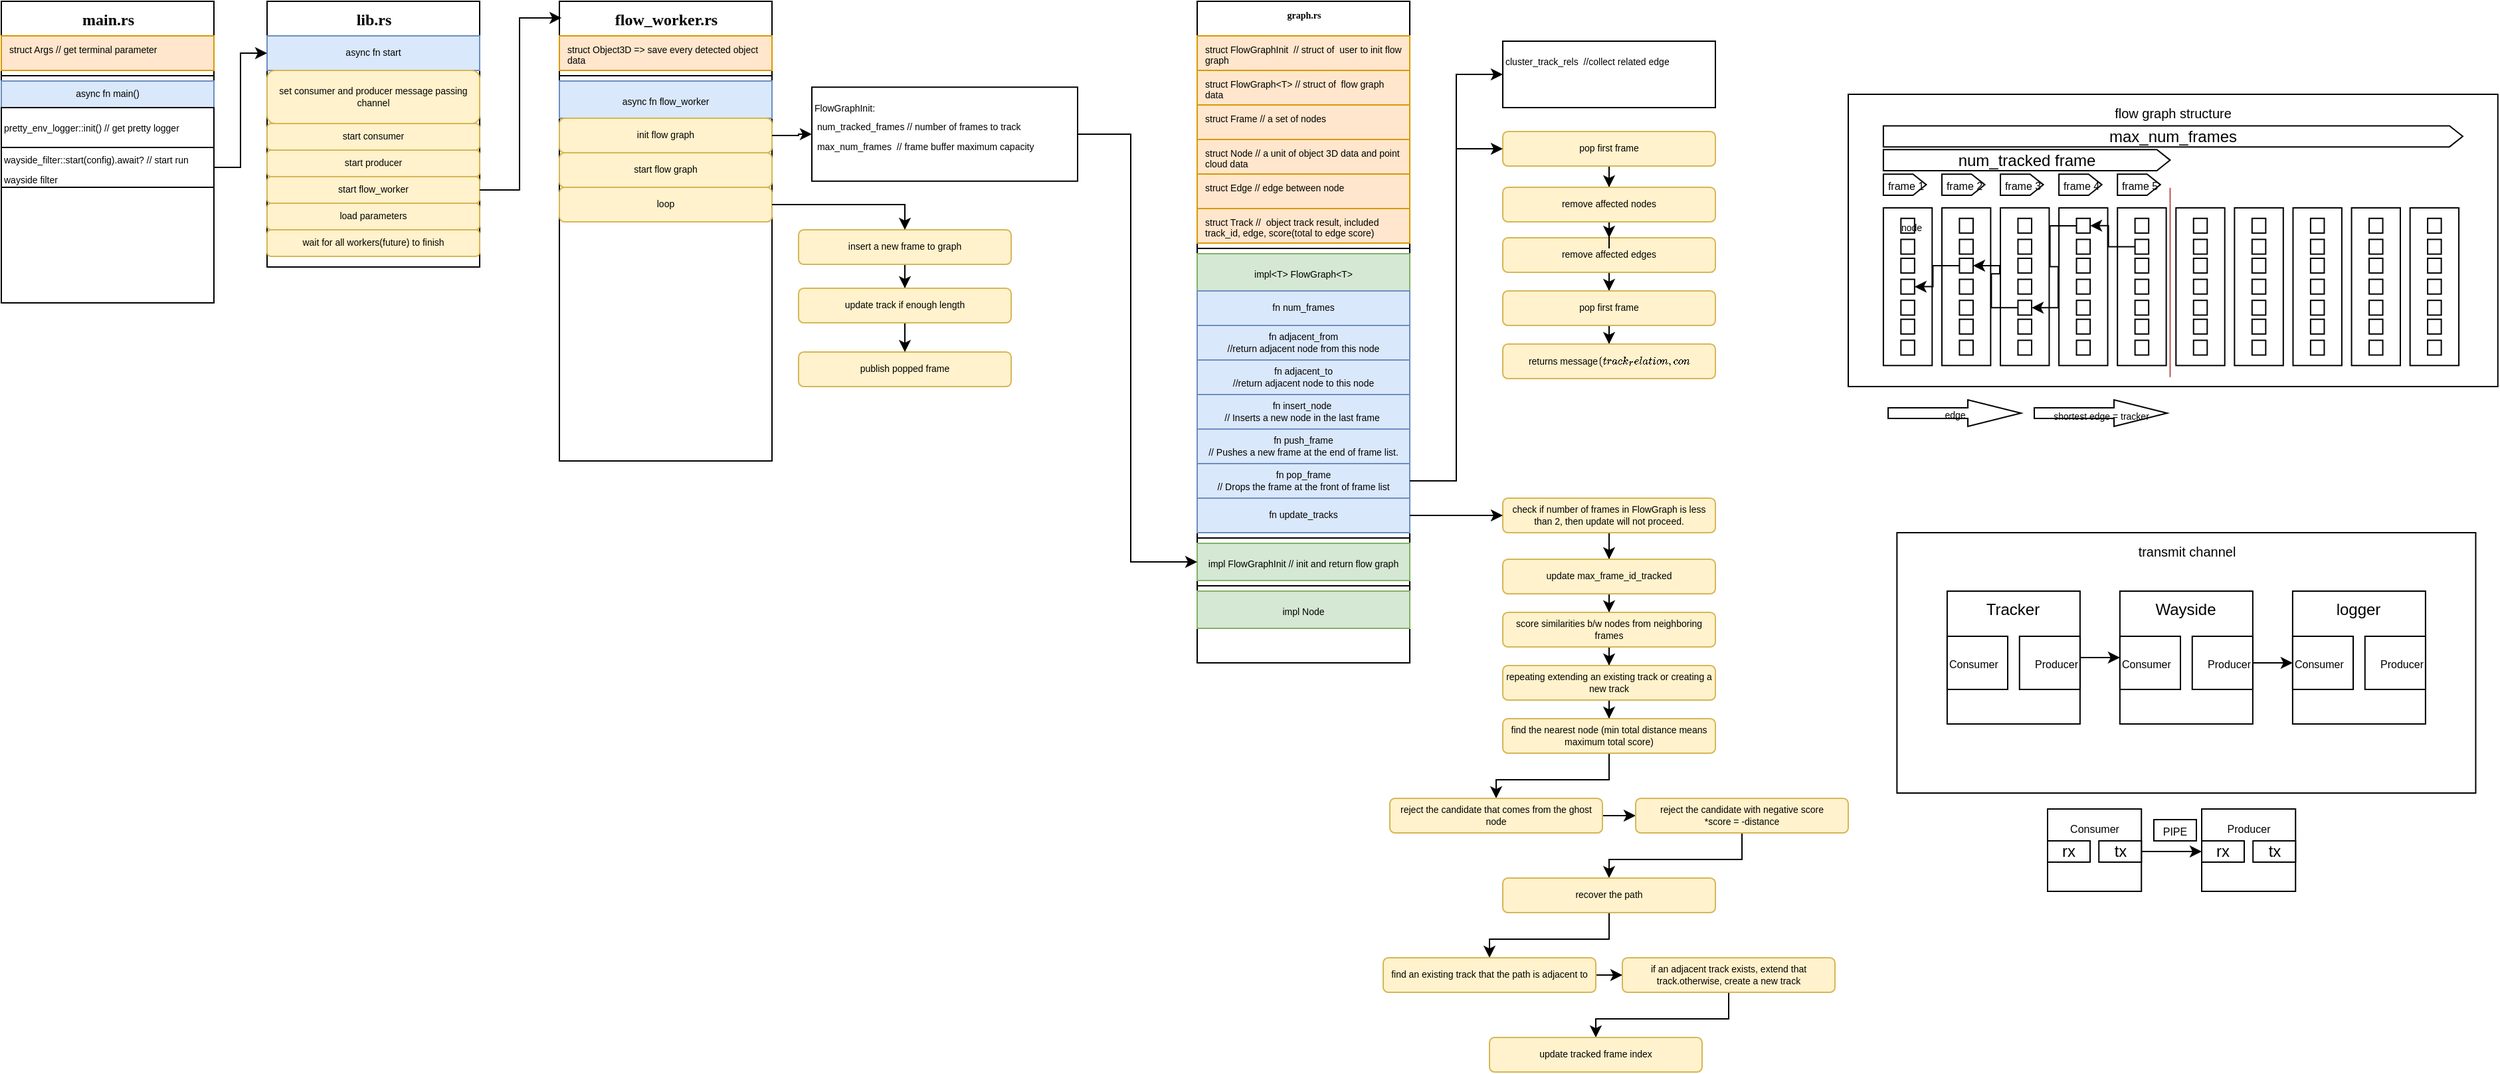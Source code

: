 <mxfile version="15.0.3" type="github">
  <diagram name="Page-1" id="9f46799a-70d6-7492-0946-bef42562c5a5">
    <mxGraphModel dx="1067" dy="559" grid="1" gridSize="10" guides="1" tooltips="1" connect="1" arrows="1" fold="1" page="1" pageScale="1" pageWidth="1100" pageHeight="850" background="none" math="0" shadow="0">
      <root>
        <mxCell id="0" />
        <mxCell id="1" parent="0" />
        <mxCell id="78961159f06e98e8-17" value="&lt;font style=&quot;font-size: 12px&quot;&gt;main.rs&lt;/font&gt;" style="swimlane;html=1;fontStyle=1;align=center;verticalAlign=top;childLayout=stackLayout;horizontal=1;startSize=26;horizontalStack=0;resizeParent=1;resizeLast=0;collapsible=1;marginBottom=0;swimlaneFillColor=#ffffff;rounded=0;shadow=0;comic=0;labelBackgroundColor=none;strokeWidth=1;fillColor=none;fontFamily=Verdana;fontSize=7;" parent="1" vertex="1">
          <mxGeometry x="30" y="30" width="160" height="227" as="geometry" />
        </mxCell>
        <mxCell id="78961159f06e98e8-21" value="struct Args // get terminal parameter&amp;nbsp;" style="text;html=1;strokeColor=#d79b00;fillColor=#ffe6cc;align=left;verticalAlign=top;spacingLeft=4;spacingRight=4;whiteSpace=wrap;overflow=hidden;rotatable=0;points=[[0,0.5],[1,0.5]];portConstraint=eastwest;fontSize=7;" parent="78961159f06e98e8-17" vertex="1">
          <mxGeometry y="26" width="160" height="26" as="geometry" />
        </mxCell>
        <mxCell id="3UPYBKitPrsgGl5lzxsW-34" value="" style="line;html=1;strokeWidth=1;fillColor=none;align=left;verticalAlign=middle;spacingTop=-1;spacingLeft=3;spacingRight=3;rotatable=0;labelPosition=right;points=[];portConstraint=eastwest;fontSize=7;" parent="78961159f06e98e8-17" vertex="1">
          <mxGeometry y="52" width="160" height="8" as="geometry" />
        </mxCell>
        <mxCell id="3UPYBKitPrsgGl5lzxsW-35" value="async fn main()" style="text;html=1;strokeColor=#6c8ebf;fillColor=#dae8fc;align=center;verticalAlign=middle;spacingLeft=4;spacingRight=4;whiteSpace=wrap;overflow=hidden;rotatable=0;points=[[0,0.5],[1,0.5]];portConstraint=eastwest;fontSize=7;" parent="78961159f06e98e8-17" vertex="1">
          <mxGeometry y="60" width="160" height="20" as="geometry" />
        </mxCell>
        <mxCell id="29-Z4qrgR_D6u8nwP7Dn-55" value="&lt;font style=&quot;font-size: 7px&quot;&gt;pretty_env_logger::init() // get pretty logge&lt;/font&gt;&lt;span style=&quot;font-size: 7px&quot;&gt;r&lt;/span&gt;&lt;span style=&quot;font-family: &amp;#34;helvetica&amp;#34; ; font-size: 7px&quot;&gt;&lt;br&gt;&lt;/span&gt;" style="rounded=0;whiteSpace=wrap;html=1;align=left;verticalAlign=top;" parent="78961159f06e98e8-17" vertex="1">
          <mxGeometry y="80" width="160" height="30" as="geometry" />
        </mxCell>
        <mxCell id="29-Z4qrgR_D6u8nwP7Dn-56" value="&lt;span style=&quot;font-size: 7px&quot;&gt;wayside_filter::start(config).await?&amp;nbsp;// start run wayside filter&lt;/span&gt;&lt;span style=&quot;font-family: &amp;#34;helvetica&amp;#34; ; font-size: 7px&quot;&gt;&lt;br&gt;&lt;/span&gt;" style="rounded=0;whiteSpace=wrap;html=1;align=left;verticalAlign=middle;" parent="78961159f06e98e8-17" vertex="1">
          <mxGeometry y="110" width="160" height="30" as="geometry" />
        </mxCell>
        <mxCell id="3UPYBKitPrsgGl5lzxsW-1" value="&lt;font style=&quot;font-size: 12px&quot;&gt;lib.rs&lt;/font&gt;" style="swimlane;html=1;fontStyle=1;align=center;verticalAlign=top;childLayout=stackLayout;horizontal=1;startSize=26;horizontalStack=0;resizeParent=1;resizeLast=0;collapsible=1;marginBottom=0;swimlaneFillColor=#ffffff;rounded=0;shadow=0;comic=0;labelBackgroundColor=none;strokeWidth=1;fillColor=none;fontFamily=Verdana;fontSize=7;" parent="1" vertex="1">
          <mxGeometry x="230" y="30" width="160" height="200" as="geometry">
            <mxRectangle x="280" y="40" width="60" height="26" as="alternateBounds" />
          </mxGeometry>
        </mxCell>
        <mxCell id="3UPYBKitPrsgGl5lzxsW-37" value="async fn start" style="text;html=1;strokeColor=#6c8ebf;fillColor=#dae8fc;align=center;verticalAlign=middle;spacingLeft=4;spacingRight=4;whiteSpace=wrap;overflow=hidden;rotatable=0;points=[[0,0.5],[1,0.5]];portConstraint=eastwest;fontSize=7;" parent="3UPYBKitPrsgGl5lzxsW-1" vertex="1">
          <mxGeometry y="26" width="160" height="26" as="geometry" />
        </mxCell>
        <mxCell id="3UPYBKitPrsgGl5lzxsW-42" value="set consumer and producer message passing channel" style="rounded=1;whiteSpace=wrap;html=1;shadow=0;fontSize=7;align=center;verticalAlign=middle;fillColor=#fff2cc;strokeColor=#d6b656;" parent="3UPYBKitPrsgGl5lzxsW-1" vertex="1">
          <mxGeometry y="52" width="160" height="40" as="geometry" />
        </mxCell>
        <mxCell id="3UPYBKitPrsgGl5lzxsW-44" value="start consumer" style="rounded=1;whiteSpace=wrap;html=1;shadow=0;fontSize=7;align=center;verticalAlign=middle;fillColor=#fff2cc;strokeColor=#d6b656;" parent="3UPYBKitPrsgGl5lzxsW-1" vertex="1">
          <mxGeometry y="92" width="160" height="20" as="geometry" />
        </mxCell>
        <mxCell id="3UPYBKitPrsgGl5lzxsW-45" value="start producer" style="rounded=1;whiteSpace=wrap;html=1;shadow=0;fontSize=7;align=center;verticalAlign=middle;fillColor=#fff2cc;strokeColor=#d6b656;" parent="3UPYBKitPrsgGl5lzxsW-1" vertex="1">
          <mxGeometry y="112" width="160" height="20" as="geometry" />
        </mxCell>
        <mxCell id="3UPYBKitPrsgGl5lzxsW-48" value="start flow_worker" style="rounded=1;whiteSpace=wrap;html=1;shadow=0;fontSize=7;align=center;verticalAlign=middle;fillColor=#fff2cc;strokeColor=#d6b656;" parent="3UPYBKitPrsgGl5lzxsW-1" vertex="1">
          <mxGeometry y="132" width="160" height="20" as="geometry" />
        </mxCell>
        <mxCell id="3UPYBKitPrsgGl5lzxsW-50" value="load parameters" style="rounded=1;whiteSpace=wrap;html=1;shadow=0;fontSize=7;align=center;verticalAlign=middle;fillColor=#fff2cc;strokeColor=#d6b656;" parent="3UPYBKitPrsgGl5lzxsW-1" vertex="1">
          <mxGeometry y="152" width="160" height="20" as="geometry" />
        </mxCell>
        <mxCell id="3UPYBKitPrsgGl5lzxsW-52" value="wait for all workers(future) to finish" style="rounded=1;whiteSpace=wrap;html=1;shadow=0;fontSize=7;align=center;verticalAlign=middle;fillColor=#fff2cc;strokeColor=#d6b656;" parent="3UPYBKitPrsgGl5lzxsW-1" vertex="1">
          <mxGeometry y="172" width="160" height="20" as="geometry" />
        </mxCell>
        <mxCell id="3UPYBKitPrsgGl5lzxsW-10" value="graph.rs&lt;br style=&quot;font-size: 7px;&quot;&gt;" style="swimlane;html=1;fontStyle=1;align=center;verticalAlign=top;childLayout=stackLayout;horizontal=1;startSize=26;horizontalStack=0;resizeParent=1;resizeLast=0;collapsible=1;marginBottom=0;swimlaneFillColor=#ffffff;rounded=0;shadow=0;comic=0;labelBackgroundColor=none;strokeWidth=1;fillColor=none;fontFamily=Verdana;fontSize=7;" parent="1" vertex="1">
          <mxGeometry x="930" y="30" width="160" height="498" as="geometry" />
        </mxCell>
        <mxCell id="29-Z4qrgR_D6u8nwP7Dn-36" value="struct FlowGraphInit&amp;nbsp; // struct of&amp;nbsp; user to init flow graph" style="text;html=1;strokeColor=#d79b00;fillColor=#ffe6cc;align=left;verticalAlign=top;spacingLeft=4;spacingRight=4;whiteSpace=wrap;overflow=hidden;rotatable=0;points=[[0,0.5],[1,0.5]];portConstraint=eastwest;fontSize=7;" parent="3UPYBKitPrsgGl5lzxsW-10" vertex="1">
          <mxGeometry y="26" width="160" height="26" as="geometry" />
        </mxCell>
        <mxCell id="29-Z4qrgR_D6u8nwP7Dn-35" value="struct FlowGraph&amp;lt;T&amp;gt; // struct of&amp;nbsp; flow graph data" style="text;html=1;strokeColor=#d79b00;fillColor=#ffe6cc;align=left;verticalAlign=top;spacingLeft=4;spacingRight=4;whiteSpace=wrap;overflow=hidden;rotatable=0;points=[[0,0.5],[1,0.5]];portConstraint=eastwest;fontSize=7;" parent="3UPYBKitPrsgGl5lzxsW-10" vertex="1">
          <mxGeometry y="52" width="160" height="26" as="geometry" />
        </mxCell>
        <mxCell id="29-Z4qrgR_D6u8nwP7Dn-37" value="struct Frame // a set of nodes" style="text;html=1;strokeColor=#d79b00;fillColor=#ffe6cc;align=left;verticalAlign=top;spacingLeft=4;spacingRight=4;whiteSpace=wrap;overflow=hidden;rotatable=0;points=[[0,0.5],[1,0.5]];portConstraint=eastwest;fontSize=7;" parent="3UPYBKitPrsgGl5lzxsW-10" vertex="1">
          <mxGeometry y="78" width="160" height="26" as="geometry" />
        </mxCell>
        <mxCell id="29-Z4qrgR_D6u8nwP7Dn-38" value="struct Node // a unit of object 3D data and point cloud data&amp;nbsp;" style="text;html=1;strokeColor=#d79b00;fillColor=#ffe6cc;align=left;verticalAlign=top;spacingLeft=4;spacingRight=4;whiteSpace=wrap;overflow=hidden;rotatable=0;points=[[0,0.5],[1,0.5]];portConstraint=eastwest;fontSize=7;" parent="3UPYBKitPrsgGl5lzxsW-10" vertex="1">
          <mxGeometry y="104" width="160" height="26" as="geometry" />
        </mxCell>
        <mxCell id="29-Z4qrgR_D6u8nwP7Dn-39" value="struct Edge // edge between node" style="text;html=1;strokeColor=#d79b00;fillColor=#ffe6cc;align=left;verticalAlign=top;spacingLeft=4;spacingRight=4;whiteSpace=wrap;overflow=hidden;rotatable=0;points=[[0,0.5],[1,0.5]];portConstraint=eastwest;fontSize=7;" parent="3UPYBKitPrsgGl5lzxsW-10" vertex="1">
          <mxGeometry y="130" width="160" height="26" as="geometry" />
        </mxCell>
        <mxCell id="29-Z4qrgR_D6u8nwP7Dn-40" value="struct Track //&amp;nbsp; object track result, included track_id, edge, score(total to edge score)&lt;br&gt;&amp;nbsp;&amp;nbsp;" style="text;html=1;strokeColor=#d79b00;fillColor=#ffe6cc;align=left;verticalAlign=top;spacingLeft=4;spacingRight=4;whiteSpace=wrap;overflow=hidden;rotatable=0;points=[[0,0.5],[1,0.5]];portConstraint=eastwest;fontSize=7;" parent="3UPYBKitPrsgGl5lzxsW-10" vertex="1">
          <mxGeometry y="156" width="160" height="26" as="geometry" />
        </mxCell>
        <mxCell id="29-Z4qrgR_D6u8nwP7Dn-43" value="" style="line;html=1;strokeWidth=1;fillColor=none;align=left;verticalAlign=middle;spacingTop=-1;spacingLeft=3;spacingRight=3;rotatable=0;labelPosition=right;points=[];portConstraint=eastwest;fontSize=7;" parent="3UPYBKitPrsgGl5lzxsW-10" vertex="1">
          <mxGeometry y="182" width="160" height="8" as="geometry" />
        </mxCell>
        <mxCell id="29-Z4qrgR_D6u8nwP7Dn-41" value="&lt;div style=&quot;text-align: left&quot;&gt;&lt;span style=&quot;font-size: 7px&quot;&gt;impl&amp;lt;T&amp;gt; FlowGraph&amp;lt;T&amp;gt;&lt;/span&gt;&lt;/div&gt;" style="rounded=0;whiteSpace=wrap;html=1;fillColor=#d5e8d4;strokeColor=#82b366;" parent="3UPYBKitPrsgGl5lzxsW-10" vertex="1">
          <mxGeometry y="190" width="160" height="28" as="geometry" />
        </mxCell>
        <mxCell id="29-Z4qrgR_D6u8nwP7Dn-46" value="fn num_frames" style="rounded=1;whiteSpace=wrap;html=1;shadow=0;fontSize=7;align=center;verticalAlign=middle;fillColor=#dae8fc;strokeColor=#6c8ebf;arcSize=0;" parent="3UPYBKitPrsgGl5lzxsW-10" vertex="1">
          <mxGeometry y="218" width="160" height="26" as="geometry" />
        </mxCell>
        <mxCell id="29-Z4qrgR_D6u8nwP7Dn-47" value="fn&amp;nbsp;adjacent_from &lt;br&gt;//return adjacent node from this node" style="rounded=1;whiteSpace=wrap;html=1;shadow=0;fontSize=7;align=center;verticalAlign=middle;fillColor=#dae8fc;strokeColor=#6c8ebf;arcSize=0;" parent="3UPYBKitPrsgGl5lzxsW-10" vertex="1">
          <mxGeometry y="244" width="160" height="26" as="geometry" />
        </mxCell>
        <mxCell id="29-Z4qrgR_D6u8nwP7Dn-48" value="fn&amp;nbsp;adjacent_to &lt;br&gt;//return adjacent node to this node" style="rounded=1;whiteSpace=wrap;html=1;shadow=0;fontSize=7;align=center;verticalAlign=middle;fillColor=#dae8fc;strokeColor=#6c8ebf;arcSize=0;" parent="3UPYBKitPrsgGl5lzxsW-10" vertex="1">
          <mxGeometry y="270" width="160" height="26" as="geometry" />
        </mxCell>
        <mxCell id="29-Z4qrgR_D6u8nwP7Dn-49" value="fn insert_node&amp;nbsp;&lt;br&gt;// Inserts a new node in the last frame&amp;nbsp;" style="rounded=1;whiteSpace=wrap;html=1;shadow=0;fontSize=7;align=center;verticalAlign=middle;fillColor=#dae8fc;strokeColor=#6c8ebf;arcSize=0;" parent="3UPYBKitPrsgGl5lzxsW-10" vertex="1">
          <mxGeometry y="296" width="160" height="26" as="geometry" />
        </mxCell>
        <mxCell id="29-Z4qrgR_D6u8nwP7Dn-50" value="fn push_frame&lt;br&gt;// Pushes a new frame at the end of frame list." style="rounded=1;whiteSpace=wrap;html=1;shadow=0;fontSize=7;align=center;verticalAlign=middle;fillColor=#dae8fc;strokeColor=#6c8ebf;arcSize=0;" parent="3UPYBKitPrsgGl5lzxsW-10" vertex="1">
          <mxGeometry y="322" width="160" height="26" as="geometry" />
        </mxCell>
        <mxCell id="29-Z4qrgR_D6u8nwP7Dn-51" value="fn pop_frame&lt;br&gt;// Drops the frame at the front of frame list" style="rounded=1;whiteSpace=wrap;html=1;shadow=0;fontSize=7;align=center;verticalAlign=middle;fillColor=#dae8fc;strokeColor=#6c8ebf;arcSize=0;" parent="3UPYBKitPrsgGl5lzxsW-10" vertex="1">
          <mxGeometry y="348" width="160" height="26" as="geometry" />
        </mxCell>
        <mxCell id="29-Z4qrgR_D6u8nwP7Dn-52" value="fn update_tracks" style="rounded=1;whiteSpace=wrap;html=1;shadow=0;fontSize=7;align=center;verticalAlign=middle;fillColor=#dae8fc;strokeColor=#6c8ebf;arcSize=0;" parent="3UPYBKitPrsgGl5lzxsW-10" vertex="1">
          <mxGeometry y="374" width="160" height="26" as="geometry" />
        </mxCell>
        <mxCell id="29-Z4qrgR_D6u8nwP7Dn-53" value="" style="line;html=1;strokeWidth=1;fillColor=none;align=left;verticalAlign=middle;spacingTop=-1;spacingLeft=3;spacingRight=3;rotatable=0;labelPosition=right;points=[];portConstraint=eastwest;fontSize=7;" parent="3UPYBKitPrsgGl5lzxsW-10" vertex="1">
          <mxGeometry y="400" width="160" height="8" as="geometry" />
        </mxCell>
        <mxCell id="29-Z4qrgR_D6u8nwP7Dn-28" value="&lt;span style=&quot;font-size: 7px ; text-align: left&quot;&gt;impl FlowGraphInit // init and return flow graph&lt;/span&gt;" style="rounded=0;whiteSpace=wrap;html=1;fillColor=#d5e8d4;strokeColor=#82b366;" parent="3UPYBKitPrsgGl5lzxsW-10" vertex="1">
          <mxGeometry y="408" width="160" height="28" as="geometry" />
        </mxCell>
        <mxCell id="dE1hlOdc9wPIQpugkxxg-1" value="" style="line;html=1;strokeWidth=1;fillColor=none;align=left;verticalAlign=middle;spacingTop=-1;spacingLeft=3;spacingRight=3;rotatable=0;labelPosition=right;points=[];portConstraint=eastwest;fontSize=7;" vertex="1" parent="3UPYBKitPrsgGl5lzxsW-10">
          <mxGeometry y="436" width="160" height="8" as="geometry" />
        </mxCell>
        <mxCell id="29-Z4qrgR_D6u8nwP7Dn-54" value="&lt;div style=&quot;text-align: left&quot;&gt;&lt;span style=&quot;font-size: 7px&quot;&gt;impl Node&lt;/span&gt;&lt;br&gt;&lt;/div&gt;" style="rounded=0;whiteSpace=wrap;html=1;fillColor=#d5e8d4;strokeColor=#82b366;" parent="3UPYBKitPrsgGl5lzxsW-10" vertex="1">
          <mxGeometry y="444" width="160" height="28" as="geometry" />
        </mxCell>
        <mxCell id="3UPYBKitPrsgGl5lzxsW-19" value="&lt;font style=&quot;font-size: 12px&quot;&gt;flow_worker.rs&lt;/font&gt;" style="swimlane;html=1;fontStyle=1;align=center;verticalAlign=top;childLayout=stackLayout;horizontal=1;startSize=26;horizontalStack=0;resizeParent=1;resizeLast=0;collapsible=1;marginBottom=0;swimlaneFillColor=#ffffff;rounded=0;shadow=0;comic=0;labelBackgroundColor=none;strokeWidth=1;fillColor=none;fontFamily=Verdana;fontSize=7;" parent="1" vertex="1">
          <mxGeometry x="450" y="30" width="160" height="346" as="geometry">
            <mxRectangle x="580" y="40" width="110" height="26" as="alternateBounds" />
          </mxGeometry>
        </mxCell>
        <mxCell id="3UPYBKitPrsgGl5lzxsW-20" value="struct Object3D =&amp;gt; save every detected object data" style="text;html=1;strokeColor=#d79b00;fillColor=#ffe6cc;align=left;verticalAlign=top;spacingLeft=4;spacingRight=4;whiteSpace=wrap;overflow=hidden;rotatable=0;points=[[0,0.5],[1,0.5]];portConstraint=eastwest;fontSize=7;" parent="3UPYBKitPrsgGl5lzxsW-19" vertex="1">
          <mxGeometry y="26" width="160" height="26" as="geometry" />
        </mxCell>
        <mxCell id="29-Z4qrgR_D6u8nwP7Dn-44" value="" style="line;html=1;strokeWidth=1;fillColor=none;align=left;verticalAlign=middle;spacingTop=-1;spacingLeft=3;spacingRight=3;rotatable=0;labelPosition=right;points=[];portConstraint=eastwest;fontSize=7;" parent="3UPYBKitPrsgGl5lzxsW-19" vertex="1">
          <mxGeometry y="52" width="160" height="8" as="geometry" />
        </mxCell>
        <mxCell id="29-Z4qrgR_D6u8nwP7Dn-22" value="&lt;span style=&quot;font-size: 7px&quot;&gt;async fn&amp;nbsp;&lt;/span&gt;&lt;span style=&quot;font-family: &amp;#34;helvetica&amp;#34; ; font-size: 7px&quot;&gt;flow_worker&lt;/span&gt;" style="rounded=0;whiteSpace=wrap;html=1;fillColor=#dae8fc;strokeColor=#6c8ebf;" parent="3UPYBKitPrsgGl5lzxsW-19" vertex="1">
          <mxGeometry y="60" width="160" height="28" as="geometry" />
        </mxCell>
        <mxCell id="3UPYBKitPrsgGl5lzxsW-65" value="init flow graph" style="rounded=1;whiteSpace=wrap;html=1;shadow=0;fontSize=7;align=center;verticalAlign=middle;fillColor=#fff2cc;strokeColor=#d6b656;" parent="3UPYBKitPrsgGl5lzxsW-19" vertex="1">
          <mxGeometry y="88" width="160" height="26" as="geometry" />
        </mxCell>
        <mxCell id="3UPYBKitPrsgGl5lzxsW-58" value="start flow graph" style="rounded=1;whiteSpace=wrap;html=1;shadow=0;fontSize=7;align=center;verticalAlign=middle;fillColor=#fff2cc;strokeColor=#d6b656;" parent="3UPYBKitPrsgGl5lzxsW-19" vertex="1">
          <mxGeometry y="114" width="160" height="26" as="geometry" />
        </mxCell>
        <mxCell id="dE1hlOdc9wPIQpugkxxg-189" value="loop" style="rounded=1;whiteSpace=wrap;html=1;shadow=0;fontSize=7;align=center;verticalAlign=middle;fillColor=#fff2cc;strokeColor=#d6b656;" vertex="1" parent="3UPYBKitPrsgGl5lzxsW-19">
          <mxGeometry y="140" width="160" height="26" as="geometry" />
        </mxCell>
        <mxCell id="3UPYBKitPrsgGl5lzxsW-39" style="edgeStyle=orthogonalEdgeStyle;rounded=0;orthogonalLoop=1;jettySize=auto;html=1;exitX=1;exitY=0.5;exitDx=0;exitDy=0;entryX=0;entryY=0.5;entryDx=0;entryDy=0;fontSize=7;" parent="1" source="29-Z4qrgR_D6u8nwP7Dn-56" target="3UPYBKitPrsgGl5lzxsW-37" edge="1">
          <mxGeometry relative="1" as="geometry">
            <mxPoint x="220" y="237.0" as="sourcePoint" />
          </mxGeometry>
        </mxCell>
        <mxCell id="3UPYBKitPrsgGl5lzxsW-55" style="edgeStyle=orthogonalEdgeStyle;rounded=0;orthogonalLoop=1;jettySize=auto;html=1;entryX=0.01;entryY=0.036;entryDx=0;entryDy=0;entryPerimeter=0;fontSize=7;" parent="1" source="3UPYBKitPrsgGl5lzxsW-48" target="3UPYBKitPrsgGl5lzxsW-19" edge="1">
          <mxGeometry relative="1" as="geometry" />
        </mxCell>
        <mxCell id="29-Z4qrgR_D6u8nwP7Dn-29" style="edgeStyle=orthogonalEdgeStyle;rounded=0;orthogonalLoop=1;jettySize=auto;html=1;exitX=1;exitY=0.5;exitDx=0;exitDy=0;entryX=0;entryY=0.5;entryDx=0;entryDy=0;" parent="1" source="29-Z4qrgR_D6u8nwP7Dn-24" target="29-Z4qrgR_D6u8nwP7Dn-28" edge="1">
          <mxGeometry relative="1" as="geometry">
            <Array as="points">
              <mxPoint x="880" y="130" />
              <mxPoint x="880" y="452" />
            </Array>
          </mxGeometry>
        </mxCell>
        <mxCell id="29-Z4qrgR_D6u8nwP7Dn-24" value="&lt;font face=&quot;helvetica&quot;&gt;&lt;span style=&quot;font-size: 7px&quot;&gt;FlowGraphInit:&lt;/span&gt;&lt;/font&gt;&lt;br&gt;&lt;font face=&quot;helvetica&quot;&gt;&lt;span style=&quot;font-size: 7px&quot;&gt;&lt;span style=&quot;white-space: pre&quot;&gt; &lt;/span&gt;num_tracked_frames // number of frames to track&amp;nbsp;&lt;/span&gt;&lt;/font&gt;&lt;br&gt;&lt;span style=&quot;font-family: &amp;#34;helvetica&amp;#34; ; font-size: 7px&quot;&gt;&lt;span style=&quot;white-space: pre&quot;&gt; &lt;/span&gt;max_num_frames&amp;nbsp; // frame buffer maximum capacity&lt;/span&gt;&lt;span style=&quot;font-family: &amp;#34;helvetica&amp;#34; ; font-size: 7px&quot;&gt;&lt;br&gt;&lt;/span&gt;" style="rounded=0;whiteSpace=wrap;html=1;align=left;verticalAlign=top;" parent="1" vertex="1">
          <mxGeometry x="640" y="94.63" width="200" height="70.75" as="geometry" />
        </mxCell>
        <mxCell id="29-Z4qrgR_D6u8nwP7Dn-27" style="edgeStyle=orthogonalEdgeStyle;rounded=0;orthogonalLoop=1;jettySize=auto;html=1;" parent="1" source="3UPYBKitPrsgGl5lzxsW-65" target="29-Z4qrgR_D6u8nwP7Dn-24" edge="1">
          <mxGeometry relative="1" as="geometry" />
        </mxCell>
        <mxCell id="dE1hlOdc9wPIQpugkxxg-11" style="edgeStyle=orthogonalEdgeStyle;rounded=0;orthogonalLoop=1;jettySize=auto;html=1;" edge="1" parent="1" source="dE1hlOdc9wPIQpugkxxg-2" target="dE1hlOdc9wPIQpugkxxg-5">
          <mxGeometry relative="1" as="geometry" />
        </mxCell>
        <mxCell id="dE1hlOdc9wPIQpugkxxg-2" value="pop first frame" style="rounded=1;whiteSpace=wrap;html=1;shadow=0;fontSize=7;align=center;verticalAlign=middle;fillColor=#fff2cc;strokeColor=#d6b656;" vertex="1" parent="1">
          <mxGeometry x="1160" y="128" width="160" height="26" as="geometry" />
        </mxCell>
        <mxCell id="dE1hlOdc9wPIQpugkxxg-3" style="edgeStyle=orthogonalEdgeStyle;rounded=0;orthogonalLoop=1;jettySize=auto;html=1;entryX=0;entryY=0.5;entryDx=0;entryDy=0;" edge="1" parent="1" source="29-Z4qrgR_D6u8nwP7Dn-51" target="dE1hlOdc9wPIQpugkxxg-2">
          <mxGeometry relative="1" as="geometry" />
        </mxCell>
        <mxCell id="dE1hlOdc9wPIQpugkxxg-13" style="edgeStyle=orthogonalEdgeStyle;rounded=0;orthogonalLoop=1;jettySize=auto;html=1;entryX=0.5;entryY=0;entryDx=0;entryDy=0;" edge="1" parent="1" source="dE1hlOdc9wPIQpugkxxg-4" target="dE1hlOdc9wPIQpugkxxg-6">
          <mxGeometry relative="1" as="geometry" />
        </mxCell>
        <mxCell id="dE1hlOdc9wPIQpugkxxg-4" value="remove affected edges" style="rounded=1;whiteSpace=wrap;html=1;shadow=0;fontSize=7;align=center;verticalAlign=middle;fillColor=#fff2cc;strokeColor=#d6b656;" vertex="1" parent="1">
          <mxGeometry x="1160" y="208" width="160" height="26" as="geometry" />
        </mxCell>
        <mxCell id="dE1hlOdc9wPIQpugkxxg-15" style="edgeStyle=orthogonalEdgeStyle;rounded=0;orthogonalLoop=1;jettySize=auto;html=1;entryX=0.5;entryY=0;entryDx=0;entryDy=0;" edge="1" parent="1" source="dE1hlOdc9wPIQpugkxxg-5" target="dE1hlOdc9wPIQpugkxxg-4">
          <mxGeometry relative="1" as="geometry" />
        </mxCell>
        <mxCell id="dE1hlOdc9wPIQpugkxxg-5" value="remove affected nodes" style="rounded=1;whiteSpace=wrap;html=1;shadow=0;fontSize=7;align=center;verticalAlign=middle;fillColor=#fff2cc;strokeColor=#d6b656;" vertex="1" parent="1">
          <mxGeometry x="1160" y="170" width="160" height="26" as="geometry" />
        </mxCell>
        <mxCell id="dE1hlOdc9wPIQpugkxxg-14" style="edgeStyle=orthogonalEdgeStyle;rounded=0;orthogonalLoop=1;jettySize=auto;html=1;entryX=0.5;entryY=0;entryDx=0;entryDy=0;" edge="1" parent="1" source="dE1hlOdc9wPIQpugkxxg-6" target="dE1hlOdc9wPIQpugkxxg-10">
          <mxGeometry relative="1" as="geometry" />
        </mxCell>
        <mxCell id="dE1hlOdc9wPIQpugkxxg-6" value="pop first frame" style="rounded=1;whiteSpace=wrap;html=1;shadow=0;fontSize=7;align=center;verticalAlign=middle;fillColor=#fff2cc;strokeColor=#d6b656;" vertex="1" parent="1">
          <mxGeometry x="1160" y="248" width="160" height="26" as="geometry" />
        </mxCell>
        <mxCell id="dE1hlOdc9wPIQpugkxxg-7" value="&lt;font style=&quot;font-size: 7px&quot;&gt;cluster_track_rels&amp;nbsp; //collect related edge&lt;/font&gt;" style="rounded=0;whiteSpace=wrap;html=1;align=left;verticalAlign=top;" vertex="1" parent="1">
          <mxGeometry x="1160" y="60" width="160" height="50" as="geometry" />
        </mxCell>
        <mxCell id="dE1hlOdc9wPIQpugkxxg-9" style="edgeStyle=orthogonalEdgeStyle;rounded=0;orthogonalLoop=1;jettySize=auto;html=1;entryX=0;entryY=0.5;entryDx=0;entryDy=0;" edge="1" parent="1" source="29-Z4qrgR_D6u8nwP7Dn-51" target="dE1hlOdc9wPIQpugkxxg-7">
          <mxGeometry relative="1" as="geometry" />
        </mxCell>
        <mxCell id="dE1hlOdc9wPIQpugkxxg-10" value="&lt;div&gt;returns message&lt;span&gt;`(track_relation, context)`&lt;/span&gt;&lt;/div&gt;" style="rounded=1;whiteSpace=wrap;html=1;shadow=0;fontSize=7;align=center;verticalAlign=middle;fillColor=#fff2cc;strokeColor=#d6b656;" vertex="1" parent="1">
          <mxGeometry x="1160" y="288" width="160" height="26" as="geometry" />
        </mxCell>
        <mxCell id="dE1hlOdc9wPIQpugkxxg-21" style="edgeStyle=orthogonalEdgeStyle;rounded=0;orthogonalLoop=1;jettySize=auto;html=1;entryX=0.5;entryY=0;entryDx=0;entryDy=0;" edge="1" parent="1" source="dE1hlOdc9wPIQpugkxxg-17" target="dE1hlOdc9wPIQpugkxxg-19">
          <mxGeometry relative="1" as="geometry" />
        </mxCell>
        <mxCell id="dE1hlOdc9wPIQpugkxxg-17" value="check if number of frames in FlowGraph is less than 2, then update will not proceed." style="rounded=1;whiteSpace=wrap;html=1;shadow=0;fontSize=7;align=center;verticalAlign=middle;fillColor=#fff2cc;strokeColor=#d6b656;" vertex="1" parent="1">
          <mxGeometry x="1160" y="404" width="160" height="26" as="geometry" />
        </mxCell>
        <mxCell id="dE1hlOdc9wPIQpugkxxg-18" style="edgeStyle=orthogonalEdgeStyle;rounded=0;orthogonalLoop=1;jettySize=auto;html=1;entryX=0;entryY=0.5;entryDx=0;entryDy=0;" edge="1" parent="1" source="29-Z4qrgR_D6u8nwP7Dn-52" target="dE1hlOdc9wPIQpugkxxg-17">
          <mxGeometry relative="1" as="geometry" />
        </mxCell>
        <mxCell id="dE1hlOdc9wPIQpugkxxg-22" style="edgeStyle=orthogonalEdgeStyle;rounded=0;orthogonalLoop=1;jettySize=auto;html=1;entryX=0.5;entryY=0;entryDx=0;entryDy=0;" edge="1" parent="1" source="dE1hlOdc9wPIQpugkxxg-19" target="dE1hlOdc9wPIQpugkxxg-20">
          <mxGeometry relative="1" as="geometry" />
        </mxCell>
        <mxCell id="dE1hlOdc9wPIQpugkxxg-19" value="update&amp;nbsp;max_frame_id_tracked" style="rounded=1;whiteSpace=wrap;html=1;shadow=0;fontSize=7;align=center;verticalAlign=middle;fillColor=#fff2cc;strokeColor=#d6b656;" vertex="1" parent="1">
          <mxGeometry x="1160" y="450" width="160" height="26" as="geometry" />
        </mxCell>
        <mxCell id="dE1hlOdc9wPIQpugkxxg-25" style="edgeStyle=orthogonalEdgeStyle;rounded=0;orthogonalLoop=1;jettySize=auto;html=1;entryX=0.5;entryY=0;entryDx=0;entryDy=0;" edge="1" parent="1" source="dE1hlOdc9wPIQpugkxxg-20" target="dE1hlOdc9wPIQpugkxxg-23">
          <mxGeometry relative="1" as="geometry" />
        </mxCell>
        <mxCell id="dE1hlOdc9wPIQpugkxxg-20" value="score similarities b/w nodes from neighboring frames" style="rounded=1;whiteSpace=wrap;html=1;shadow=0;fontSize=7;align=center;verticalAlign=middle;fillColor=#fff2cc;strokeColor=#d6b656;" vertex="1" parent="1">
          <mxGeometry x="1160" y="490" width="160" height="26" as="geometry" />
        </mxCell>
        <mxCell id="dE1hlOdc9wPIQpugkxxg-27" style="edgeStyle=orthogonalEdgeStyle;rounded=0;orthogonalLoop=1;jettySize=auto;html=1;entryX=0.5;entryY=0;entryDx=0;entryDy=0;" edge="1" parent="1" source="dE1hlOdc9wPIQpugkxxg-23" target="dE1hlOdc9wPIQpugkxxg-26">
          <mxGeometry relative="1" as="geometry" />
        </mxCell>
        <mxCell id="dE1hlOdc9wPIQpugkxxg-23" value="repeating extending an existing track or creating a new track" style="rounded=1;whiteSpace=wrap;html=1;shadow=0;fontSize=7;align=center;verticalAlign=middle;fillColor=#fff2cc;strokeColor=#d6b656;" vertex="1" parent="1">
          <mxGeometry x="1160" y="530" width="160" height="26" as="geometry" />
        </mxCell>
        <mxCell id="dE1hlOdc9wPIQpugkxxg-30" style="edgeStyle=orthogonalEdgeStyle;rounded=0;orthogonalLoop=1;jettySize=auto;html=1;entryX=0.5;entryY=0;entryDx=0;entryDy=0;" edge="1" parent="1" source="dE1hlOdc9wPIQpugkxxg-26" target="dE1hlOdc9wPIQpugkxxg-28">
          <mxGeometry relative="1" as="geometry" />
        </mxCell>
        <mxCell id="dE1hlOdc9wPIQpugkxxg-26" value="find the nearest node (min total distance means maximum total score)" style="rounded=1;whiteSpace=wrap;html=1;shadow=0;fontSize=7;align=center;verticalAlign=middle;fillColor=#fff2cc;strokeColor=#d6b656;" vertex="1" parent="1">
          <mxGeometry x="1160" y="570" width="160" height="26" as="geometry" />
        </mxCell>
        <mxCell id="dE1hlOdc9wPIQpugkxxg-32" style="edgeStyle=orthogonalEdgeStyle;rounded=0;orthogonalLoop=1;jettySize=auto;html=1;entryX=0;entryY=0.5;entryDx=0;entryDy=0;" edge="1" parent="1" source="dE1hlOdc9wPIQpugkxxg-28" target="dE1hlOdc9wPIQpugkxxg-29">
          <mxGeometry relative="1" as="geometry" />
        </mxCell>
        <mxCell id="dE1hlOdc9wPIQpugkxxg-28" value="reject the candidate that comes from the ghost node" style="rounded=1;whiteSpace=wrap;html=1;shadow=0;fontSize=7;align=center;verticalAlign=middle;fillColor=#fff2cc;strokeColor=#d6b656;" vertex="1" parent="1">
          <mxGeometry x="1075" y="630" width="160" height="26" as="geometry" />
        </mxCell>
        <mxCell id="dE1hlOdc9wPIQpugkxxg-34" style="edgeStyle=orthogonalEdgeStyle;rounded=0;orthogonalLoop=1;jettySize=auto;html=1;entryX=0.5;entryY=0;entryDx=0;entryDy=0;" edge="1" parent="1" source="dE1hlOdc9wPIQpugkxxg-29" target="dE1hlOdc9wPIQpugkxxg-33">
          <mxGeometry relative="1" as="geometry" />
        </mxCell>
        <mxCell id="dE1hlOdc9wPIQpugkxxg-29" value="reject the candidate with negative score&lt;br&gt;*score = -distance" style="rounded=1;whiteSpace=wrap;html=1;shadow=0;fontSize=7;align=center;verticalAlign=middle;fillColor=#fff2cc;strokeColor=#d6b656;" vertex="1" parent="1">
          <mxGeometry x="1260" y="630" width="160" height="26" as="geometry" />
        </mxCell>
        <mxCell id="dE1hlOdc9wPIQpugkxxg-36" style="edgeStyle=orthogonalEdgeStyle;rounded=0;orthogonalLoop=1;jettySize=auto;html=1;entryX=0.5;entryY=0;entryDx=0;entryDy=0;" edge="1" parent="1" source="dE1hlOdc9wPIQpugkxxg-33" target="dE1hlOdc9wPIQpugkxxg-35">
          <mxGeometry relative="1" as="geometry" />
        </mxCell>
        <mxCell id="dE1hlOdc9wPIQpugkxxg-33" value="recover the path" style="rounded=1;whiteSpace=wrap;html=1;shadow=0;fontSize=7;align=center;verticalAlign=middle;fillColor=#fff2cc;strokeColor=#d6b656;" vertex="1" parent="1">
          <mxGeometry x="1160" y="690" width="160" height="26" as="geometry" />
        </mxCell>
        <mxCell id="dE1hlOdc9wPIQpugkxxg-38" style="edgeStyle=orthogonalEdgeStyle;rounded=0;orthogonalLoop=1;jettySize=auto;html=1;entryX=0;entryY=0.5;entryDx=0;entryDy=0;" edge="1" parent="1" source="dE1hlOdc9wPIQpugkxxg-35" target="dE1hlOdc9wPIQpugkxxg-37">
          <mxGeometry relative="1" as="geometry" />
        </mxCell>
        <mxCell id="dE1hlOdc9wPIQpugkxxg-35" value="find an existing track that the path is adjacent to" style="rounded=1;whiteSpace=wrap;html=1;shadow=0;fontSize=7;align=center;verticalAlign=middle;fillColor=#fff2cc;strokeColor=#d6b656;" vertex="1" parent="1">
          <mxGeometry x="1070" y="750" width="160" height="26" as="geometry" />
        </mxCell>
        <mxCell id="dE1hlOdc9wPIQpugkxxg-41" style="edgeStyle=orthogonalEdgeStyle;rounded=0;orthogonalLoop=1;jettySize=auto;html=1;entryX=0.5;entryY=0;entryDx=0;entryDy=0;" edge="1" parent="1" source="dE1hlOdc9wPIQpugkxxg-37" target="dE1hlOdc9wPIQpugkxxg-40">
          <mxGeometry relative="1" as="geometry" />
        </mxCell>
        <mxCell id="dE1hlOdc9wPIQpugkxxg-37" value="if an adjacent track exists, extend that track.otherwise, create a new track" style="rounded=1;whiteSpace=wrap;html=1;shadow=0;fontSize=7;align=center;verticalAlign=middle;fillColor=#fff2cc;strokeColor=#d6b656;" vertex="1" parent="1">
          <mxGeometry x="1250" y="750" width="160" height="26" as="geometry" />
        </mxCell>
        <mxCell id="dE1hlOdc9wPIQpugkxxg-40" value="update tracked frame index" style="rounded=1;whiteSpace=wrap;html=1;shadow=0;fontSize=7;align=center;verticalAlign=middle;fillColor=#fff2cc;strokeColor=#d6b656;" vertex="1" parent="1">
          <mxGeometry x="1150" y="810" width="160" height="26" as="geometry" />
        </mxCell>
        <mxCell id="dE1hlOdc9wPIQpugkxxg-185" value="" style="group" vertex="1" connectable="0" parent="1">
          <mxGeometry x="1456.66" y="430" width="435.56" height="270" as="geometry" />
        </mxCell>
        <mxCell id="dE1hlOdc9wPIQpugkxxg-183" value="" style="group" vertex="1" connectable="0" parent="dE1hlOdc9wPIQpugkxxg-185">
          <mxGeometry x="113.34" y="208" width="186.62" height="62" as="geometry" />
        </mxCell>
        <mxCell id="dE1hlOdc9wPIQpugkxxg-182" value="&lt;font style=&quot;font-size: 8px&quot;&gt;Producer&lt;/font&gt;" style="rounded=0;whiteSpace=wrap;html=1;align=center;verticalAlign=top;" vertex="1" parent="dE1hlOdc9wPIQpugkxxg-183">
          <mxGeometry x="116" width="70.62" height="62" as="geometry" />
        </mxCell>
        <mxCell id="dE1hlOdc9wPIQpugkxxg-172" value="&lt;font style=&quot;font-size: 8px&quot;&gt;Consumer&lt;/font&gt;" style="rounded=0;whiteSpace=wrap;html=1;align=center;verticalAlign=top;" vertex="1" parent="dE1hlOdc9wPIQpugkxxg-183">
          <mxGeometry width="70.62" height="62" as="geometry" />
        </mxCell>
        <mxCell id="dE1hlOdc9wPIQpugkxxg-174" value="rx&lt;br&gt;" style="rounded=0;whiteSpace=wrap;html=1;align=center;verticalAlign=middle;" vertex="1" parent="dE1hlOdc9wPIQpugkxxg-183">
          <mxGeometry y="24" width="32" height="16" as="geometry" />
        </mxCell>
        <mxCell id="dE1hlOdc9wPIQpugkxxg-175" value="tx" style="rounded=0;whiteSpace=wrap;html=1;align=center;verticalAlign=middle;" vertex="1" parent="dE1hlOdc9wPIQpugkxxg-183">
          <mxGeometry x="38.62" y="24" width="32" height="16" as="geometry" />
        </mxCell>
        <mxCell id="dE1hlOdc9wPIQpugkxxg-176" value="rx&lt;br&gt;" style="rounded=0;whiteSpace=wrap;html=1;align=center;verticalAlign=middle;" vertex="1" parent="dE1hlOdc9wPIQpugkxxg-183">
          <mxGeometry x="116" y="24" width="32" height="16" as="geometry" />
        </mxCell>
        <mxCell id="dE1hlOdc9wPIQpugkxxg-180" style="edgeStyle=orthogonalEdgeStyle;rounded=0;orthogonalLoop=1;jettySize=auto;html=1;" edge="1" parent="dE1hlOdc9wPIQpugkxxg-183" source="dE1hlOdc9wPIQpugkxxg-175" target="dE1hlOdc9wPIQpugkxxg-176">
          <mxGeometry relative="1" as="geometry" />
        </mxCell>
        <mxCell id="dE1hlOdc9wPIQpugkxxg-177" value="tx" style="rounded=0;whiteSpace=wrap;html=1;align=center;verticalAlign=middle;" vertex="1" parent="dE1hlOdc9wPIQpugkxxg-183">
          <mxGeometry x="154.62" y="24" width="32" height="16" as="geometry" />
        </mxCell>
        <mxCell id="dE1hlOdc9wPIQpugkxxg-181" value="&lt;font style=&quot;font-size: 8px&quot;&gt;PIPE&lt;/font&gt;" style="rounded=0;whiteSpace=wrap;html=1;align=center;verticalAlign=middle;" vertex="1" parent="dE1hlOdc9wPIQpugkxxg-183">
          <mxGeometry x="80.0" y="8" width="32" height="16" as="geometry" />
        </mxCell>
        <mxCell id="dE1hlOdc9wPIQpugkxxg-184" value="" style="group" vertex="1" connectable="0" parent="dE1hlOdc9wPIQpugkxxg-185">
          <mxGeometry width="435.56" height="196" as="geometry" />
        </mxCell>
        <mxCell id="dE1hlOdc9wPIQpugkxxg-159" value="&lt;font size=&quot;1&quot;&gt;transmit channel&lt;/font&gt;" style="rounded=0;whiteSpace=wrap;html=1;align=center;verticalAlign=top;" vertex="1" parent="dE1hlOdc9wPIQpugkxxg-184">
          <mxGeometry width="435.56" height="196" as="geometry" />
        </mxCell>
        <mxCell id="dE1hlOdc9wPIQpugkxxg-160" value="Tracker" style="rounded=0;whiteSpace=wrap;html=1;align=center;verticalAlign=top;" vertex="1" parent="dE1hlOdc9wPIQpugkxxg-184">
          <mxGeometry x="37.78" y="44" width="100" height="100" as="geometry" />
        </mxCell>
        <mxCell id="dE1hlOdc9wPIQpugkxxg-161" value="Wayside" style="rounded=0;whiteSpace=wrap;html=1;align=center;verticalAlign=top;" vertex="1" parent="dE1hlOdc9wPIQpugkxxg-184">
          <mxGeometry x="167.78" y="44" width="100" height="100" as="geometry" />
        </mxCell>
        <mxCell id="dE1hlOdc9wPIQpugkxxg-169" style="edgeStyle=orthogonalEdgeStyle;rounded=0;orthogonalLoop=1;jettySize=auto;html=1;entryX=0;entryY=0.5;entryDx=0;entryDy=0;" edge="1" parent="dE1hlOdc9wPIQpugkxxg-184" source="dE1hlOdc9wPIQpugkxxg-160" target="dE1hlOdc9wPIQpugkxxg-161">
          <mxGeometry relative="1" as="geometry" />
        </mxCell>
        <mxCell id="dE1hlOdc9wPIQpugkxxg-162" value="logger" style="rounded=0;whiteSpace=wrap;html=1;align=center;verticalAlign=top;" vertex="1" parent="dE1hlOdc9wPIQpugkxxg-184">
          <mxGeometry x="297.78" y="44" width="100" height="100" as="geometry" />
        </mxCell>
        <mxCell id="dE1hlOdc9wPIQpugkxxg-163" value="&lt;font style=&quot;font-size: 8px&quot;&gt;Consumer&lt;/font&gt;" style="rounded=0;whiteSpace=wrap;html=1;align=left;verticalAlign=middle;" vertex="1" parent="dE1hlOdc9wPIQpugkxxg-184">
          <mxGeometry x="37.78" y="78" width="45.56" height="40" as="geometry" />
        </mxCell>
        <mxCell id="dE1hlOdc9wPIQpugkxxg-164" value="&lt;div&gt;&lt;span style=&quot;font-size: 8px&quot;&gt;Producer&lt;/span&gt;&lt;/div&gt;" style="rounded=0;whiteSpace=wrap;html=1;align=right;verticalAlign=middle;" vertex="1" parent="dE1hlOdc9wPIQpugkxxg-184">
          <mxGeometry x="92.22" y="78" width="45.56" height="40" as="geometry" />
        </mxCell>
        <mxCell id="dE1hlOdc9wPIQpugkxxg-165" value="&lt;font style=&quot;font-size: 8px&quot;&gt;Consumer&lt;/font&gt;" style="rounded=0;whiteSpace=wrap;html=1;align=left;verticalAlign=middle;" vertex="1" parent="dE1hlOdc9wPIQpugkxxg-184">
          <mxGeometry x="167.78" y="78" width="45.56" height="40" as="geometry" />
        </mxCell>
        <mxCell id="dE1hlOdc9wPIQpugkxxg-166" value="&lt;div&gt;&lt;span style=&quot;font-size: 8px&quot;&gt;Producer&lt;/span&gt;&lt;/div&gt;" style="rounded=0;whiteSpace=wrap;html=1;align=right;verticalAlign=middle;" vertex="1" parent="dE1hlOdc9wPIQpugkxxg-184">
          <mxGeometry x="222.22" y="78" width="45.56" height="40" as="geometry" />
        </mxCell>
        <mxCell id="dE1hlOdc9wPIQpugkxxg-167" value="&lt;font style=&quot;font-size: 8px&quot;&gt;Consumer&lt;/font&gt;" style="rounded=0;whiteSpace=wrap;html=1;align=left;verticalAlign=middle;" vertex="1" parent="dE1hlOdc9wPIQpugkxxg-184">
          <mxGeometry x="297.78" y="78" width="45.56" height="40" as="geometry" />
        </mxCell>
        <mxCell id="dE1hlOdc9wPIQpugkxxg-171" style="edgeStyle=orthogonalEdgeStyle;rounded=0;orthogonalLoop=1;jettySize=auto;html=1;" edge="1" parent="dE1hlOdc9wPIQpugkxxg-184" source="dE1hlOdc9wPIQpugkxxg-166" target="dE1hlOdc9wPIQpugkxxg-167">
          <mxGeometry relative="1" as="geometry" />
        </mxCell>
        <mxCell id="dE1hlOdc9wPIQpugkxxg-168" value="&lt;div&gt;&lt;span style=&quot;font-size: 8px&quot;&gt;Producer&lt;/span&gt;&lt;/div&gt;" style="rounded=0;whiteSpace=wrap;html=1;align=right;verticalAlign=middle;" vertex="1" parent="dE1hlOdc9wPIQpugkxxg-184">
          <mxGeometry x="352.22" y="78" width="45.56" height="40" as="geometry" />
        </mxCell>
        <mxCell id="dE1hlOdc9wPIQpugkxxg-188" value="" style="group" vertex="1" connectable="0" parent="1">
          <mxGeometry x="1420" y="100" width="488.89" height="250" as="geometry" />
        </mxCell>
        <mxCell id="dE1hlOdc9wPIQpugkxxg-158" value="" style="group" vertex="1" connectable="0" parent="dE1hlOdc9wPIQpugkxxg-188">
          <mxGeometry width="488.89" height="220" as="geometry" />
        </mxCell>
        <mxCell id="dE1hlOdc9wPIQpugkxxg-42" value="&lt;font size=&quot;1&quot;&gt;flow graph structure&lt;/font&gt;" style="rounded=0;whiteSpace=wrap;html=1;align=center;verticalAlign=top;" vertex="1" parent="dE1hlOdc9wPIQpugkxxg-158">
          <mxGeometry width="488.89" height="220.0" as="geometry" />
        </mxCell>
        <mxCell id="dE1hlOdc9wPIQpugkxxg-43" value="" style="rounded=0;whiteSpace=wrap;html=1;align=left;verticalAlign=top;" vertex="1" parent="dE1hlOdc9wPIQpugkxxg-158">
          <mxGeometry x="26.426" y="85.468" width="36.703" height="118.705" as="geometry" />
        </mxCell>
        <mxCell id="dE1hlOdc9wPIQpugkxxg-44" value="&lt;font style=&quot;font-size: 7px&quot;&gt;node&lt;/font&gt;" style="rounded=0;whiteSpace=wrap;html=1;align=left;verticalAlign=middle;spacing=0;" vertex="1" parent="dE1hlOdc9wPIQpugkxxg-158">
          <mxGeometry x="39.64" y="93.381" width="10.277" height="11.079" as="geometry" />
        </mxCell>
        <mxCell id="dE1hlOdc9wPIQpugkxxg-45" value="" style="rounded=0;whiteSpace=wrap;html=1;align=left;verticalAlign=top;" vertex="1" parent="dE1hlOdc9wPIQpugkxxg-158">
          <mxGeometry x="39.64" y="109.209" width="10.277" height="11.079" as="geometry" />
        </mxCell>
        <mxCell id="dE1hlOdc9wPIQpugkxxg-46" value="" style="rounded=0;whiteSpace=wrap;html=1;align=left;verticalAlign=top;" vertex="1" parent="dE1hlOdc9wPIQpugkxxg-158">
          <mxGeometry x="39.64" y="123.453" width="10.277" height="11.079" as="geometry" />
        </mxCell>
        <mxCell id="dE1hlOdc9wPIQpugkxxg-47" value="" style="rounded=0;whiteSpace=wrap;html=1;align=left;verticalAlign=top;" vertex="1" parent="dE1hlOdc9wPIQpugkxxg-158">
          <mxGeometry x="39.64" y="139.281" width="10.277" height="11.079" as="geometry" />
        </mxCell>
        <mxCell id="dE1hlOdc9wPIQpugkxxg-53" value="" style="rounded=0;whiteSpace=wrap;html=1;align=left;verticalAlign=top;" vertex="1" parent="dE1hlOdc9wPIQpugkxxg-158">
          <mxGeometry x="39.64" y="155.108" width="10.277" height="11.079" as="geometry" />
        </mxCell>
        <mxCell id="dE1hlOdc9wPIQpugkxxg-54" value="" style="rounded=0;whiteSpace=wrap;html=1;align=left;verticalAlign=top;" vertex="1" parent="dE1hlOdc9wPIQpugkxxg-158">
          <mxGeometry x="39.64" y="169.353" width="10.277" height="11.079" as="geometry" />
        </mxCell>
        <mxCell id="dE1hlOdc9wPIQpugkxxg-55" value="" style="rounded=0;whiteSpace=wrap;html=1;align=left;verticalAlign=top;" vertex="1" parent="dE1hlOdc9wPIQpugkxxg-158">
          <mxGeometry x="39.64" y="185.18" width="10.277" height="11.079" as="geometry" />
        </mxCell>
        <mxCell id="dE1hlOdc9wPIQpugkxxg-56" value="" style="rounded=0;whiteSpace=wrap;html=1;align=left;verticalAlign=top;" vertex="1" parent="dE1hlOdc9wPIQpugkxxg-158">
          <mxGeometry x="70.471" y="85.468" width="36.703" height="118.705" as="geometry" />
        </mxCell>
        <mxCell id="dE1hlOdc9wPIQpugkxxg-57" value="" style="rounded=0;whiteSpace=wrap;html=1;align=left;verticalAlign=top;" vertex="1" parent="dE1hlOdc9wPIQpugkxxg-158">
          <mxGeometry x="83.684" y="93.381" width="10.277" height="11.079" as="geometry" />
        </mxCell>
        <mxCell id="dE1hlOdc9wPIQpugkxxg-58" value="" style="rounded=0;whiteSpace=wrap;html=1;align=left;verticalAlign=top;" vertex="1" parent="dE1hlOdc9wPIQpugkxxg-158">
          <mxGeometry x="83.684" y="109.209" width="10.277" height="11.079" as="geometry" />
        </mxCell>
        <mxCell id="dE1hlOdc9wPIQpugkxxg-150" style="edgeStyle=orthogonalEdgeStyle;rounded=0;orthogonalLoop=1;jettySize=auto;html=1;entryX=1;entryY=0.5;entryDx=0;entryDy=0;" edge="1" parent="dE1hlOdc9wPIQpugkxxg-158" source="dE1hlOdc9wPIQpugkxxg-59" target="dE1hlOdc9wPIQpugkxxg-47">
          <mxGeometry relative="1" as="geometry" />
        </mxCell>
        <mxCell id="dE1hlOdc9wPIQpugkxxg-59" value="" style="rounded=0;whiteSpace=wrap;html=1;align=left;verticalAlign=top;" vertex="1" parent="dE1hlOdc9wPIQpugkxxg-158">
          <mxGeometry x="83.684" y="123.453" width="10.277" height="11.079" as="geometry" />
        </mxCell>
        <mxCell id="dE1hlOdc9wPIQpugkxxg-60" value="" style="rounded=0;whiteSpace=wrap;html=1;align=left;verticalAlign=top;" vertex="1" parent="dE1hlOdc9wPIQpugkxxg-158">
          <mxGeometry x="83.684" y="139.281" width="10.277" height="11.079" as="geometry" />
        </mxCell>
        <mxCell id="dE1hlOdc9wPIQpugkxxg-61" value="" style="rounded=0;whiteSpace=wrap;html=1;align=left;verticalAlign=top;" vertex="1" parent="dE1hlOdc9wPIQpugkxxg-158">
          <mxGeometry x="83.684" y="155.108" width="10.277" height="11.079" as="geometry" />
        </mxCell>
        <mxCell id="dE1hlOdc9wPIQpugkxxg-62" value="" style="rounded=0;whiteSpace=wrap;html=1;align=left;verticalAlign=top;" vertex="1" parent="dE1hlOdc9wPIQpugkxxg-158">
          <mxGeometry x="83.684" y="169.353" width="10.277" height="11.079" as="geometry" />
        </mxCell>
        <mxCell id="dE1hlOdc9wPIQpugkxxg-63" value="" style="rounded=0;whiteSpace=wrap;html=1;align=left;verticalAlign=top;" vertex="1" parent="dE1hlOdc9wPIQpugkxxg-158">
          <mxGeometry x="83.684" y="185.18" width="10.277" height="11.079" as="geometry" />
        </mxCell>
        <mxCell id="dE1hlOdc9wPIQpugkxxg-64" value="" style="rounded=0;whiteSpace=wrap;html=1;align=left;verticalAlign=top;" vertex="1" parent="dE1hlOdc9wPIQpugkxxg-158">
          <mxGeometry x="114.515" y="85.468" width="36.703" height="118.705" as="geometry" />
        </mxCell>
        <mxCell id="dE1hlOdc9wPIQpugkxxg-65" value="" style="rounded=0;whiteSpace=wrap;html=1;align=left;verticalAlign=top;" vertex="1" parent="dE1hlOdc9wPIQpugkxxg-158">
          <mxGeometry x="127.728" y="93.381" width="10.277" height="11.079" as="geometry" />
        </mxCell>
        <mxCell id="dE1hlOdc9wPIQpugkxxg-66" value="" style="rounded=0;whiteSpace=wrap;html=1;align=left;verticalAlign=top;" vertex="1" parent="dE1hlOdc9wPIQpugkxxg-158">
          <mxGeometry x="127.728" y="109.209" width="10.277" height="11.079" as="geometry" />
        </mxCell>
        <mxCell id="dE1hlOdc9wPIQpugkxxg-67" value="" style="rounded=0;whiteSpace=wrap;html=1;align=left;verticalAlign=top;" vertex="1" parent="dE1hlOdc9wPIQpugkxxg-158">
          <mxGeometry x="127.728" y="123.453" width="10.277" height="11.079" as="geometry" />
        </mxCell>
        <mxCell id="dE1hlOdc9wPIQpugkxxg-68" value="" style="rounded=0;whiteSpace=wrap;html=1;align=left;verticalAlign=top;" vertex="1" parent="dE1hlOdc9wPIQpugkxxg-158">
          <mxGeometry x="127.728" y="139.281" width="10.277" height="11.079" as="geometry" />
        </mxCell>
        <mxCell id="dE1hlOdc9wPIQpugkxxg-149" style="edgeStyle=orthogonalEdgeStyle;rounded=0;orthogonalLoop=1;jettySize=auto;html=1;entryX=1;entryY=0.5;entryDx=0;entryDy=0;" edge="1" parent="dE1hlOdc9wPIQpugkxxg-158" source="dE1hlOdc9wPIQpugkxxg-69" target="dE1hlOdc9wPIQpugkxxg-59">
          <mxGeometry relative="1" as="geometry" />
        </mxCell>
        <mxCell id="dE1hlOdc9wPIQpugkxxg-69" value="" style="rounded=0;whiteSpace=wrap;html=1;align=left;verticalAlign=top;" vertex="1" parent="dE1hlOdc9wPIQpugkxxg-158">
          <mxGeometry x="127.728" y="155.108" width="10.277" height="11.079" as="geometry" />
        </mxCell>
        <mxCell id="dE1hlOdc9wPIQpugkxxg-70" value="" style="rounded=0;whiteSpace=wrap;html=1;align=left;verticalAlign=top;" vertex="1" parent="dE1hlOdc9wPIQpugkxxg-158">
          <mxGeometry x="127.728" y="169.353" width="10.277" height="11.079" as="geometry" />
        </mxCell>
        <mxCell id="dE1hlOdc9wPIQpugkxxg-71" value="" style="rounded=0;whiteSpace=wrap;html=1;align=left;verticalAlign=top;" vertex="1" parent="dE1hlOdc9wPIQpugkxxg-158">
          <mxGeometry x="127.728" y="185.18" width="10.277" height="11.079" as="geometry" />
        </mxCell>
        <mxCell id="dE1hlOdc9wPIQpugkxxg-72" value="" style="rounded=0;whiteSpace=wrap;html=1;align=left;verticalAlign=top;" vertex="1" parent="dE1hlOdc9wPIQpugkxxg-158">
          <mxGeometry x="158.559" y="85.468" width="36.703" height="118.705" as="geometry" />
        </mxCell>
        <mxCell id="dE1hlOdc9wPIQpugkxxg-148" style="edgeStyle=orthogonalEdgeStyle;rounded=0;orthogonalLoop=1;jettySize=auto;html=1;entryX=1;entryY=0.5;entryDx=0;entryDy=0;" edge="1" parent="dE1hlOdc9wPIQpugkxxg-158" source="dE1hlOdc9wPIQpugkxxg-73" target="dE1hlOdc9wPIQpugkxxg-69">
          <mxGeometry relative="1" as="geometry" />
        </mxCell>
        <mxCell id="dE1hlOdc9wPIQpugkxxg-73" value="" style="rounded=0;whiteSpace=wrap;html=1;align=left;verticalAlign=top;" vertex="1" parent="dE1hlOdc9wPIQpugkxxg-158">
          <mxGeometry x="171.772" y="93.381" width="10.277" height="11.079" as="geometry" />
        </mxCell>
        <mxCell id="dE1hlOdc9wPIQpugkxxg-74" value="" style="rounded=0;whiteSpace=wrap;html=1;align=left;verticalAlign=top;" vertex="1" parent="dE1hlOdc9wPIQpugkxxg-158">
          <mxGeometry x="171.772" y="109.209" width="10.277" height="11.079" as="geometry" />
        </mxCell>
        <mxCell id="dE1hlOdc9wPIQpugkxxg-75" value="" style="rounded=0;whiteSpace=wrap;html=1;align=left;verticalAlign=top;" vertex="1" parent="dE1hlOdc9wPIQpugkxxg-158">
          <mxGeometry x="171.772" y="123.453" width="10.277" height="11.079" as="geometry" />
        </mxCell>
        <mxCell id="dE1hlOdc9wPIQpugkxxg-76" value="" style="rounded=0;whiteSpace=wrap;html=1;align=left;verticalAlign=top;" vertex="1" parent="dE1hlOdc9wPIQpugkxxg-158">
          <mxGeometry x="171.772" y="139.281" width="10.277" height="11.079" as="geometry" />
        </mxCell>
        <mxCell id="dE1hlOdc9wPIQpugkxxg-77" value="" style="rounded=0;whiteSpace=wrap;html=1;align=left;verticalAlign=top;" vertex="1" parent="dE1hlOdc9wPIQpugkxxg-158">
          <mxGeometry x="171.772" y="155.108" width="10.277" height="11.079" as="geometry" />
        </mxCell>
        <mxCell id="dE1hlOdc9wPIQpugkxxg-78" value="" style="rounded=0;whiteSpace=wrap;html=1;align=left;verticalAlign=top;" vertex="1" parent="dE1hlOdc9wPIQpugkxxg-158">
          <mxGeometry x="171.772" y="169.353" width="10.277" height="11.079" as="geometry" />
        </mxCell>
        <mxCell id="dE1hlOdc9wPIQpugkxxg-79" value="" style="rounded=0;whiteSpace=wrap;html=1;align=left;verticalAlign=top;" vertex="1" parent="dE1hlOdc9wPIQpugkxxg-158">
          <mxGeometry x="171.772" y="185.18" width="10.277" height="11.079" as="geometry" />
        </mxCell>
        <mxCell id="dE1hlOdc9wPIQpugkxxg-80" value="" style="rounded=0;whiteSpace=wrap;html=1;align=left;verticalAlign=top;" vertex="1" parent="dE1hlOdc9wPIQpugkxxg-158">
          <mxGeometry x="202.603" y="85.468" width="36.703" height="118.705" as="geometry" />
        </mxCell>
        <mxCell id="dE1hlOdc9wPIQpugkxxg-81" value="" style="rounded=0;whiteSpace=wrap;html=1;align=left;verticalAlign=top;" vertex="1" parent="dE1hlOdc9wPIQpugkxxg-158">
          <mxGeometry x="215.816" y="93.381" width="10.277" height="11.079" as="geometry" />
        </mxCell>
        <mxCell id="dE1hlOdc9wPIQpugkxxg-147" style="edgeStyle=orthogonalEdgeStyle;rounded=0;orthogonalLoop=1;jettySize=auto;html=1;entryX=1;entryY=0.5;entryDx=0;entryDy=0;" edge="1" parent="dE1hlOdc9wPIQpugkxxg-158" source="dE1hlOdc9wPIQpugkxxg-82" target="dE1hlOdc9wPIQpugkxxg-73">
          <mxGeometry relative="1" as="geometry" />
        </mxCell>
        <mxCell id="dE1hlOdc9wPIQpugkxxg-82" value="" style="rounded=0;whiteSpace=wrap;html=1;align=left;verticalAlign=top;" vertex="1" parent="dE1hlOdc9wPIQpugkxxg-158">
          <mxGeometry x="215.816" y="109.209" width="10.277" height="11.079" as="geometry" />
        </mxCell>
        <mxCell id="dE1hlOdc9wPIQpugkxxg-83" value="" style="rounded=0;whiteSpace=wrap;html=1;align=left;verticalAlign=top;" vertex="1" parent="dE1hlOdc9wPIQpugkxxg-158">
          <mxGeometry x="215.816" y="123.453" width="10.277" height="11.079" as="geometry" />
        </mxCell>
        <mxCell id="dE1hlOdc9wPIQpugkxxg-84" value="" style="rounded=0;whiteSpace=wrap;html=1;align=left;verticalAlign=top;" vertex="1" parent="dE1hlOdc9wPIQpugkxxg-158">
          <mxGeometry x="215.816" y="139.281" width="10.277" height="11.079" as="geometry" />
        </mxCell>
        <mxCell id="dE1hlOdc9wPIQpugkxxg-85" value="" style="rounded=0;whiteSpace=wrap;html=1;align=left;verticalAlign=top;" vertex="1" parent="dE1hlOdc9wPIQpugkxxg-158">
          <mxGeometry x="215.816" y="155.108" width="10.277" height="11.079" as="geometry" />
        </mxCell>
        <mxCell id="dE1hlOdc9wPIQpugkxxg-86" value="" style="rounded=0;whiteSpace=wrap;html=1;align=left;verticalAlign=top;" vertex="1" parent="dE1hlOdc9wPIQpugkxxg-158">
          <mxGeometry x="215.816" y="169.353" width="10.277" height="11.079" as="geometry" />
        </mxCell>
        <mxCell id="dE1hlOdc9wPIQpugkxxg-87" value="" style="rounded=0;whiteSpace=wrap;html=1;align=left;verticalAlign=top;" vertex="1" parent="dE1hlOdc9wPIQpugkxxg-158">
          <mxGeometry x="215.816" y="185.18" width="10.277" height="11.079" as="geometry" />
        </mxCell>
        <mxCell id="dE1hlOdc9wPIQpugkxxg-88" value="" style="rounded=0;whiteSpace=wrap;html=1;align=left;verticalAlign=top;" vertex="1" parent="dE1hlOdc9wPIQpugkxxg-158">
          <mxGeometry x="246.647" y="85.468" width="36.703" height="118.705" as="geometry" />
        </mxCell>
        <mxCell id="dE1hlOdc9wPIQpugkxxg-89" value="" style="rounded=0;whiteSpace=wrap;html=1;align=left;verticalAlign=top;" vertex="1" parent="dE1hlOdc9wPIQpugkxxg-158">
          <mxGeometry x="259.86" y="93.381" width="10.277" height="11.079" as="geometry" />
        </mxCell>
        <mxCell id="dE1hlOdc9wPIQpugkxxg-90" value="" style="rounded=0;whiteSpace=wrap;html=1;align=left;verticalAlign=top;" vertex="1" parent="dE1hlOdc9wPIQpugkxxg-158">
          <mxGeometry x="259.86" y="109.209" width="10.277" height="11.079" as="geometry" />
        </mxCell>
        <mxCell id="dE1hlOdc9wPIQpugkxxg-91" value="" style="rounded=0;whiteSpace=wrap;html=1;align=left;verticalAlign=top;" vertex="1" parent="dE1hlOdc9wPIQpugkxxg-158">
          <mxGeometry x="259.86" y="123.453" width="10.277" height="11.079" as="geometry" />
        </mxCell>
        <mxCell id="dE1hlOdc9wPIQpugkxxg-92" value="" style="rounded=0;whiteSpace=wrap;html=1;align=left;verticalAlign=top;" vertex="1" parent="dE1hlOdc9wPIQpugkxxg-158">
          <mxGeometry x="259.86" y="139.281" width="10.277" height="11.079" as="geometry" />
        </mxCell>
        <mxCell id="dE1hlOdc9wPIQpugkxxg-93" value="" style="rounded=0;whiteSpace=wrap;html=1;align=left;verticalAlign=top;" vertex="1" parent="dE1hlOdc9wPIQpugkxxg-158">
          <mxGeometry x="259.86" y="155.108" width="10.277" height="11.079" as="geometry" />
        </mxCell>
        <mxCell id="dE1hlOdc9wPIQpugkxxg-94" value="" style="rounded=0;whiteSpace=wrap;html=1;align=left;verticalAlign=top;" vertex="1" parent="dE1hlOdc9wPIQpugkxxg-158">
          <mxGeometry x="259.86" y="169.353" width="10.277" height="11.079" as="geometry" />
        </mxCell>
        <mxCell id="dE1hlOdc9wPIQpugkxxg-95" value="" style="rounded=0;whiteSpace=wrap;html=1;align=left;verticalAlign=top;" vertex="1" parent="dE1hlOdc9wPIQpugkxxg-158">
          <mxGeometry x="259.86" y="185.18" width="10.277" height="11.079" as="geometry" />
        </mxCell>
        <mxCell id="dE1hlOdc9wPIQpugkxxg-96" value="" style="rounded=0;whiteSpace=wrap;html=1;align=left;verticalAlign=top;" vertex="1" parent="dE1hlOdc9wPIQpugkxxg-158">
          <mxGeometry x="290.691" y="85.468" width="36.703" height="118.705" as="geometry" />
        </mxCell>
        <mxCell id="dE1hlOdc9wPIQpugkxxg-97" value="" style="rounded=0;whiteSpace=wrap;html=1;align=left;verticalAlign=top;" vertex="1" parent="dE1hlOdc9wPIQpugkxxg-158">
          <mxGeometry x="303.905" y="93.381" width="10.277" height="11.079" as="geometry" />
        </mxCell>
        <mxCell id="dE1hlOdc9wPIQpugkxxg-98" value="" style="rounded=0;whiteSpace=wrap;html=1;align=left;verticalAlign=top;" vertex="1" parent="dE1hlOdc9wPIQpugkxxg-158">
          <mxGeometry x="303.905" y="109.209" width="10.277" height="11.079" as="geometry" />
        </mxCell>
        <mxCell id="dE1hlOdc9wPIQpugkxxg-99" value="" style="rounded=0;whiteSpace=wrap;html=1;align=left;verticalAlign=top;" vertex="1" parent="dE1hlOdc9wPIQpugkxxg-158">
          <mxGeometry x="303.905" y="123.453" width="10.277" height="11.079" as="geometry" />
        </mxCell>
        <mxCell id="dE1hlOdc9wPIQpugkxxg-100" value="" style="rounded=0;whiteSpace=wrap;html=1;align=left;verticalAlign=top;" vertex="1" parent="dE1hlOdc9wPIQpugkxxg-158">
          <mxGeometry x="303.905" y="139.281" width="10.277" height="11.079" as="geometry" />
        </mxCell>
        <mxCell id="dE1hlOdc9wPIQpugkxxg-101" value="" style="rounded=0;whiteSpace=wrap;html=1;align=left;verticalAlign=top;" vertex="1" parent="dE1hlOdc9wPIQpugkxxg-158">
          <mxGeometry x="303.905" y="155.108" width="10.277" height="11.079" as="geometry" />
        </mxCell>
        <mxCell id="dE1hlOdc9wPIQpugkxxg-102" value="" style="rounded=0;whiteSpace=wrap;html=1;align=left;verticalAlign=top;" vertex="1" parent="dE1hlOdc9wPIQpugkxxg-158">
          <mxGeometry x="303.905" y="169.353" width="10.277" height="11.079" as="geometry" />
        </mxCell>
        <mxCell id="dE1hlOdc9wPIQpugkxxg-103" value="" style="rounded=0;whiteSpace=wrap;html=1;align=left;verticalAlign=top;" vertex="1" parent="dE1hlOdc9wPIQpugkxxg-158">
          <mxGeometry x="303.905" y="185.18" width="10.277" height="11.079" as="geometry" />
        </mxCell>
        <mxCell id="dE1hlOdc9wPIQpugkxxg-104" value="" style="rounded=0;whiteSpace=wrap;html=1;align=left;verticalAlign=top;" vertex="1" parent="dE1hlOdc9wPIQpugkxxg-158">
          <mxGeometry x="334.735" y="85.468" width="36.703" height="118.705" as="geometry" />
        </mxCell>
        <mxCell id="dE1hlOdc9wPIQpugkxxg-105" value="" style="rounded=0;whiteSpace=wrap;html=1;align=left;verticalAlign=top;" vertex="1" parent="dE1hlOdc9wPIQpugkxxg-158">
          <mxGeometry x="347.949" y="93.381" width="10.277" height="11.079" as="geometry" />
        </mxCell>
        <mxCell id="dE1hlOdc9wPIQpugkxxg-106" value="" style="rounded=0;whiteSpace=wrap;html=1;align=left;verticalAlign=top;" vertex="1" parent="dE1hlOdc9wPIQpugkxxg-158">
          <mxGeometry x="347.949" y="109.209" width="10.277" height="11.079" as="geometry" />
        </mxCell>
        <mxCell id="dE1hlOdc9wPIQpugkxxg-107" value="" style="rounded=0;whiteSpace=wrap;html=1;align=left;verticalAlign=top;" vertex="1" parent="dE1hlOdc9wPIQpugkxxg-158">
          <mxGeometry x="347.949" y="123.453" width="10.277" height="11.079" as="geometry" />
        </mxCell>
        <mxCell id="dE1hlOdc9wPIQpugkxxg-108" value="" style="rounded=0;whiteSpace=wrap;html=1;align=left;verticalAlign=top;" vertex="1" parent="dE1hlOdc9wPIQpugkxxg-158">
          <mxGeometry x="347.949" y="139.281" width="10.277" height="11.079" as="geometry" />
        </mxCell>
        <mxCell id="dE1hlOdc9wPIQpugkxxg-109" value="" style="rounded=0;whiteSpace=wrap;html=1;align=left;verticalAlign=top;" vertex="1" parent="dE1hlOdc9wPIQpugkxxg-158">
          <mxGeometry x="347.949" y="155.108" width="10.277" height="11.079" as="geometry" />
        </mxCell>
        <mxCell id="dE1hlOdc9wPIQpugkxxg-110" value="" style="rounded=0;whiteSpace=wrap;html=1;align=left;verticalAlign=top;" vertex="1" parent="dE1hlOdc9wPIQpugkxxg-158">
          <mxGeometry x="347.949" y="169.353" width="10.277" height="11.079" as="geometry" />
        </mxCell>
        <mxCell id="dE1hlOdc9wPIQpugkxxg-111" value="" style="rounded=0;whiteSpace=wrap;html=1;align=left;verticalAlign=top;" vertex="1" parent="dE1hlOdc9wPIQpugkxxg-158">
          <mxGeometry x="347.949" y="185.18" width="10.277" height="11.079" as="geometry" />
        </mxCell>
        <mxCell id="dE1hlOdc9wPIQpugkxxg-112" value="" style="rounded=0;whiteSpace=wrap;html=1;align=left;verticalAlign=top;" vertex="1" parent="dE1hlOdc9wPIQpugkxxg-158">
          <mxGeometry x="378.78" y="85.468" width="36.703" height="118.705" as="geometry" />
        </mxCell>
        <mxCell id="dE1hlOdc9wPIQpugkxxg-113" value="" style="rounded=0;whiteSpace=wrap;html=1;align=left;verticalAlign=top;" vertex="1" parent="dE1hlOdc9wPIQpugkxxg-158">
          <mxGeometry x="391.993" y="93.381" width="10.277" height="11.079" as="geometry" />
        </mxCell>
        <mxCell id="dE1hlOdc9wPIQpugkxxg-114" value="" style="rounded=0;whiteSpace=wrap;html=1;align=left;verticalAlign=top;" vertex="1" parent="dE1hlOdc9wPIQpugkxxg-158">
          <mxGeometry x="391.993" y="109.209" width="10.277" height="11.079" as="geometry" />
        </mxCell>
        <mxCell id="dE1hlOdc9wPIQpugkxxg-115" value="" style="rounded=0;whiteSpace=wrap;html=1;align=left;verticalAlign=top;" vertex="1" parent="dE1hlOdc9wPIQpugkxxg-158">
          <mxGeometry x="391.993" y="123.453" width="10.277" height="11.079" as="geometry" />
        </mxCell>
        <mxCell id="dE1hlOdc9wPIQpugkxxg-116" value="" style="rounded=0;whiteSpace=wrap;html=1;align=left;verticalAlign=top;" vertex="1" parent="dE1hlOdc9wPIQpugkxxg-158">
          <mxGeometry x="391.993" y="139.281" width="10.277" height="11.079" as="geometry" />
        </mxCell>
        <mxCell id="dE1hlOdc9wPIQpugkxxg-117" value="" style="rounded=0;whiteSpace=wrap;html=1;align=left;verticalAlign=top;" vertex="1" parent="dE1hlOdc9wPIQpugkxxg-158">
          <mxGeometry x="391.993" y="155.108" width="10.277" height="11.079" as="geometry" />
        </mxCell>
        <mxCell id="dE1hlOdc9wPIQpugkxxg-118" value="" style="rounded=0;whiteSpace=wrap;html=1;align=left;verticalAlign=top;" vertex="1" parent="dE1hlOdc9wPIQpugkxxg-158">
          <mxGeometry x="391.993" y="169.353" width="10.277" height="11.079" as="geometry" />
        </mxCell>
        <mxCell id="dE1hlOdc9wPIQpugkxxg-119" value="" style="rounded=0;whiteSpace=wrap;html=1;align=left;verticalAlign=top;" vertex="1" parent="dE1hlOdc9wPIQpugkxxg-158">
          <mxGeometry x="391.993" y="185.18" width="10.277" height="11.079" as="geometry" />
        </mxCell>
        <mxCell id="dE1hlOdc9wPIQpugkxxg-120" value="" style="rounded=0;whiteSpace=wrap;html=1;align=left;verticalAlign=top;" vertex="1" parent="dE1hlOdc9wPIQpugkxxg-158">
          <mxGeometry x="422.824" y="85.468" width="36.703" height="118.705" as="geometry" />
        </mxCell>
        <mxCell id="dE1hlOdc9wPIQpugkxxg-121" value="" style="rounded=0;whiteSpace=wrap;html=1;align=left;verticalAlign=top;" vertex="1" parent="dE1hlOdc9wPIQpugkxxg-158">
          <mxGeometry x="436.037" y="93.381" width="10.277" height="11.079" as="geometry" />
        </mxCell>
        <mxCell id="dE1hlOdc9wPIQpugkxxg-122" value="" style="rounded=0;whiteSpace=wrap;html=1;align=left;verticalAlign=top;" vertex="1" parent="dE1hlOdc9wPIQpugkxxg-158">
          <mxGeometry x="436.037" y="109.209" width="10.277" height="11.079" as="geometry" />
        </mxCell>
        <mxCell id="dE1hlOdc9wPIQpugkxxg-123" value="" style="rounded=0;whiteSpace=wrap;html=1;align=left;verticalAlign=top;" vertex="1" parent="dE1hlOdc9wPIQpugkxxg-158">
          <mxGeometry x="436.037" y="123.453" width="10.277" height="11.079" as="geometry" />
        </mxCell>
        <mxCell id="dE1hlOdc9wPIQpugkxxg-124" value="" style="rounded=0;whiteSpace=wrap;html=1;align=left;verticalAlign=top;" vertex="1" parent="dE1hlOdc9wPIQpugkxxg-158">
          <mxGeometry x="436.037" y="139.281" width="10.277" height="11.079" as="geometry" />
        </mxCell>
        <mxCell id="dE1hlOdc9wPIQpugkxxg-125" value="" style="rounded=0;whiteSpace=wrap;html=1;align=left;verticalAlign=top;" vertex="1" parent="dE1hlOdc9wPIQpugkxxg-158">
          <mxGeometry x="436.037" y="155.108" width="10.277" height="11.079" as="geometry" />
        </mxCell>
        <mxCell id="dE1hlOdc9wPIQpugkxxg-126" value="" style="rounded=0;whiteSpace=wrap;html=1;align=left;verticalAlign=top;" vertex="1" parent="dE1hlOdc9wPIQpugkxxg-158">
          <mxGeometry x="436.037" y="169.353" width="10.277" height="11.079" as="geometry" />
        </mxCell>
        <mxCell id="dE1hlOdc9wPIQpugkxxg-127" value="" style="rounded=0;whiteSpace=wrap;html=1;align=left;verticalAlign=top;" vertex="1" parent="dE1hlOdc9wPIQpugkxxg-158">
          <mxGeometry x="436.037" y="185.18" width="10.277" height="11.079" as="geometry" />
        </mxCell>
        <mxCell id="dE1hlOdc9wPIQpugkxxg-128" value="num_tracked frame" style="html=1;shadow=0;dashed=0;align=center;verticalAlign=middle;shape=mxgraph.arrows2.arrow;dy=0;dx=10;notch=0;" vertex="1" parent="dE1hlOdc9wPIQpugkxxg-158">
          <mxGeometry x="26.426" y="41.642" width="215.816" height="15.827" as="geometry" />
        </mxCell>
        <mxCell id="dE1hlOdc9wPIQpugkxxg-136" value="max_num_frames" style="html=1;shadow=0;dashed=0;align=center;verticalAlign=middle;shape=mxgraph.arrows2.arrow;dy=0;dx=10;notch=0;" vertex="1" parent="dE1hlOdc9wPIQpugkxxg-158">
          <mxGeometry x="26.426" y="23.741" width="436.037" height="15.827" as="geometry" />
        </mxCell>
        <mxCell id="dE1hlOdc9wPIQpugkxxg-144" value="" style="line;html=1;strokeWidth=1;fillColor=#f8cecc;align=left;verticalAlign=middle;spacingTop=-1;spacingLeft=3;spacingRight=3;rotatable=0;labelPosition=right;points=[];portConstraint=eastwest;fontSize=7;direction=south;strokeColor=#b85450;" vertex="1" parent="dE1hlOdc9wPIQpugkxxg-158">
          <mxGeometry x="239.307" y="70.432" width="5.873" height="142.446" as="geometry" />
        </mxCell>
        <mxCell id="dE1hlOdc9wPIQpugkxxg-151" value="&lt;font style=&quot;font-size: 8px&quot;&gt;frame 1&lt;/font&gt;" style="html=1;shadow=0;dashed=0;align=center;verticalAlign=middle;shape=mxgraph.arrows2.arrow;dy=0;dx=10;notch=0;" vertex="1" parent="dE1hlOdc9wPIQpugkxxg-158">
          <mxGeometry x="26.426" y="60.144" width="32.299" height="15.827" as="geometry" />
        </mxCell>
        <mxCell id="dE1hlOdc9wPIQpugkxxg-152" value="&lt;font style=&quot;font-size: 8px&quot;&gt;frame 2&lt;/font&gt;" style="html=1;shadow=0;dashed=0;align=center;verticalAlign=middle;shape=mxgraph.arrows2.arrow;dy=0;dx=10;notch=0;" vertex="1" parent="dE1hlOdc9wPIQpugkxxg-158">
          <mxGeometry x="70.471" y="60.144" width="32.299" height="15.827" as="geometry" />
        </mxCell>
        <mxCell id="dE1hlOdc9wPIQpugkxxg-153" value="&lt;font style=&quot;font-size: 8px&quot;&gt;frame 3&lt;/font&gt;" style="html=1;shadow=0;dashed=0;align=center;verticalAlign=middle;shape=mxgraph.arrows2.arrow;dy=0;dx=10;notch=0;" vertex="1" parent="dE1hlOdc9wPIQpugkxxg-158">
          <mxGeometry x="114.515" y="60.144" width="32.299" height="15.827" as="geometry" />
        </mxCell>
        <mxCell id="dE1hlOdc9wPIQpugkxxg-154" value="&lt;font style=&quot;font-size: 8px&quot;&gt;frame 4&lt;/font&gt;" style="html=1;shadow=0;dashed=0;align=center;verticalAlign=middle;shape=mxgraph.arrows2.arrow;dy=0;dx=10;notch=0;" vertex="1" parent="dE1hlOdc9wPIQpugkxxg-158">
          <mxGeometry x="158.559" y="60.144" width="32.299" height="15.827" as="geometry" />
        </mxCell>
        <mxCell id="dE1hlOdc9wPIQpugkxxg-155" value="&lt;font style=&quot;font-size: 8px&quot;&gt;frame 5&lt;/font&gt;" style="html=1;shadow=0;dashed=0;align=center;verticalAlign=middle;shape=mxgraph.arrows2.arrow;dy=0;dx=10;notch=0;" vertex="1" parent="dE1hlOdc9wPIQpugkxxg-158">
          <mxGeometry x="202.603" y="60.144" width="32.299" height="15.827" as="geometry" />
        </mxCell>
        <mxCell id="dE1hlOdc9wPIQpugkxxg-186" value="&lt;font style=&quot;font-size: 7px&quot;&gt;edge&lt;/font&gt;" style="html=1;shadow=0;dashed=0;align=center;verticalAlign=middle;shape=mxgraph.arrows2.arrow;dy=0.6;dx=40;notch=0;" vertex="1" parent="dE1hlOdc9wPIQpugkxxg-188">
          <mxGeometry x="30" y="230" width="100" height="20" as="geometry" />
        </mxCell>
        <mxCell id="dE1hlOdc9wPIQpugkxxg-187" value="&lt;span style=&quot;font-size: 7px&quot;&gt;shortest edge = tracker&lt;/span&gt;" style="html=1;shadow=0;dashed=0;align=center;verticalAlign=bottom;shape=mxgraph.arrows2.arrow;dy=0.6;dx=40;notch=0;" vertex="1" parent="dE1hlOdc9wPIQpugkxxg-188">
          <mxGeometry x="140" y="230" width="100" height="20" as="geometry" />
        </mxCell>
        <mxCell id="dE1hlOdc9wPIQpugkxxg-191" style="edgeStyle=orthogonalEdgeStyle;rounded=0;orthogonalLoop=1;jettySize=auto;html=1;entryX=0.5;entryY=0;entryDx=0;entryDy=0;" edge="1" parent="1" source="29-Z4qrgR_D6u8nwP7Dn-32" target="29-Z4qrgR_D6u8nwP7Dn-33">
          <mxGeometry relative="1" as="geometry" />
        </mxCell>
        <mxCell id="29-Z4qrgR_D6u8nwP7Dn-32" value="insert a new frame to graph" style="rounded=1;whiteSpace=wrap;html=1;shadow=0;fontSize=7;align=center;verticalAlign=middle;fillColor=#fff2cc;strokeColor=#d6b656;" parent="1" vertex="1">
          <mxGeometry x="630" y="202" width="160" height="26" as="geometry" />
        </mxCell>
        <mxCell id="29-Z4qrgR_D6u8nwP7Dn-34" value="publish popped frame" style="rounded=1;whiteSpace=wrap;html=1;shadow=0;fontSize=7;align=center;verticalAlign=middle;fillColor=#fff2cc;strokeColor=#d6b656;" parent="1" vertex="1">
          <mxGeometry x="630" y="294" width="160" height="26" as="geometry" />
        </mxCell>
        <mxCell id="dE1hlOdc9wPIQpugkxxg-192" style="edgeStyle=orthogonalEdgeStyle;rounded=0;orthogonalLoop=1;jettySize=auto;html=1;entryX=0.5;entryY=0;entryDx=0;entryDy=0;" edge="1" parent="1" source="29-Z4qrgR_D6u8nwP7Dn-33" target="29-Z4qrgR_D6u8nwP7Dn-34">
          <mxGeometry relative="1" as="geometry" />
        </mxCell>
        <mxCell id="29-Z4qrgR_D6u8nwP7Dn-33" value="update track if enough length" style="rounded=1;whiteSpace=wrap;html=1;shadow=0;fontSize=7;align=center;verticalAlign=middle;fillColor=#fff2cc;strokeColor=#d6b656;" parent="1" vertex="1">
          <mxGeometry x="630" y="246" width="160" height="26" as="geometry" />
        </mxCell>
        <mxCell id="dE1hlOdc9wPIQpugkxxg-190" style="edgeStyle=orthogonalEdgeStyle;rounded=0;orthogonalLoop=1;jettySize=auto;html=1;entryX=0.5;entryY=0;entryDx=0;entryDy=0;" edge="1" parent="1" source="dE1hlOdc9wPIQpugkxxg-189" target="29-Z4qrgR_D6u8nwP7Dn-32">
          <mxGeometry relative="1" as="geometry">
            <Array as="points">
              <mxPoint x="710" y="183" />
            </Array>
          </mxGeometry>
        </mxCell>
      </root>
    </mxGraphModel>
  </diagram>
</mxfile>
